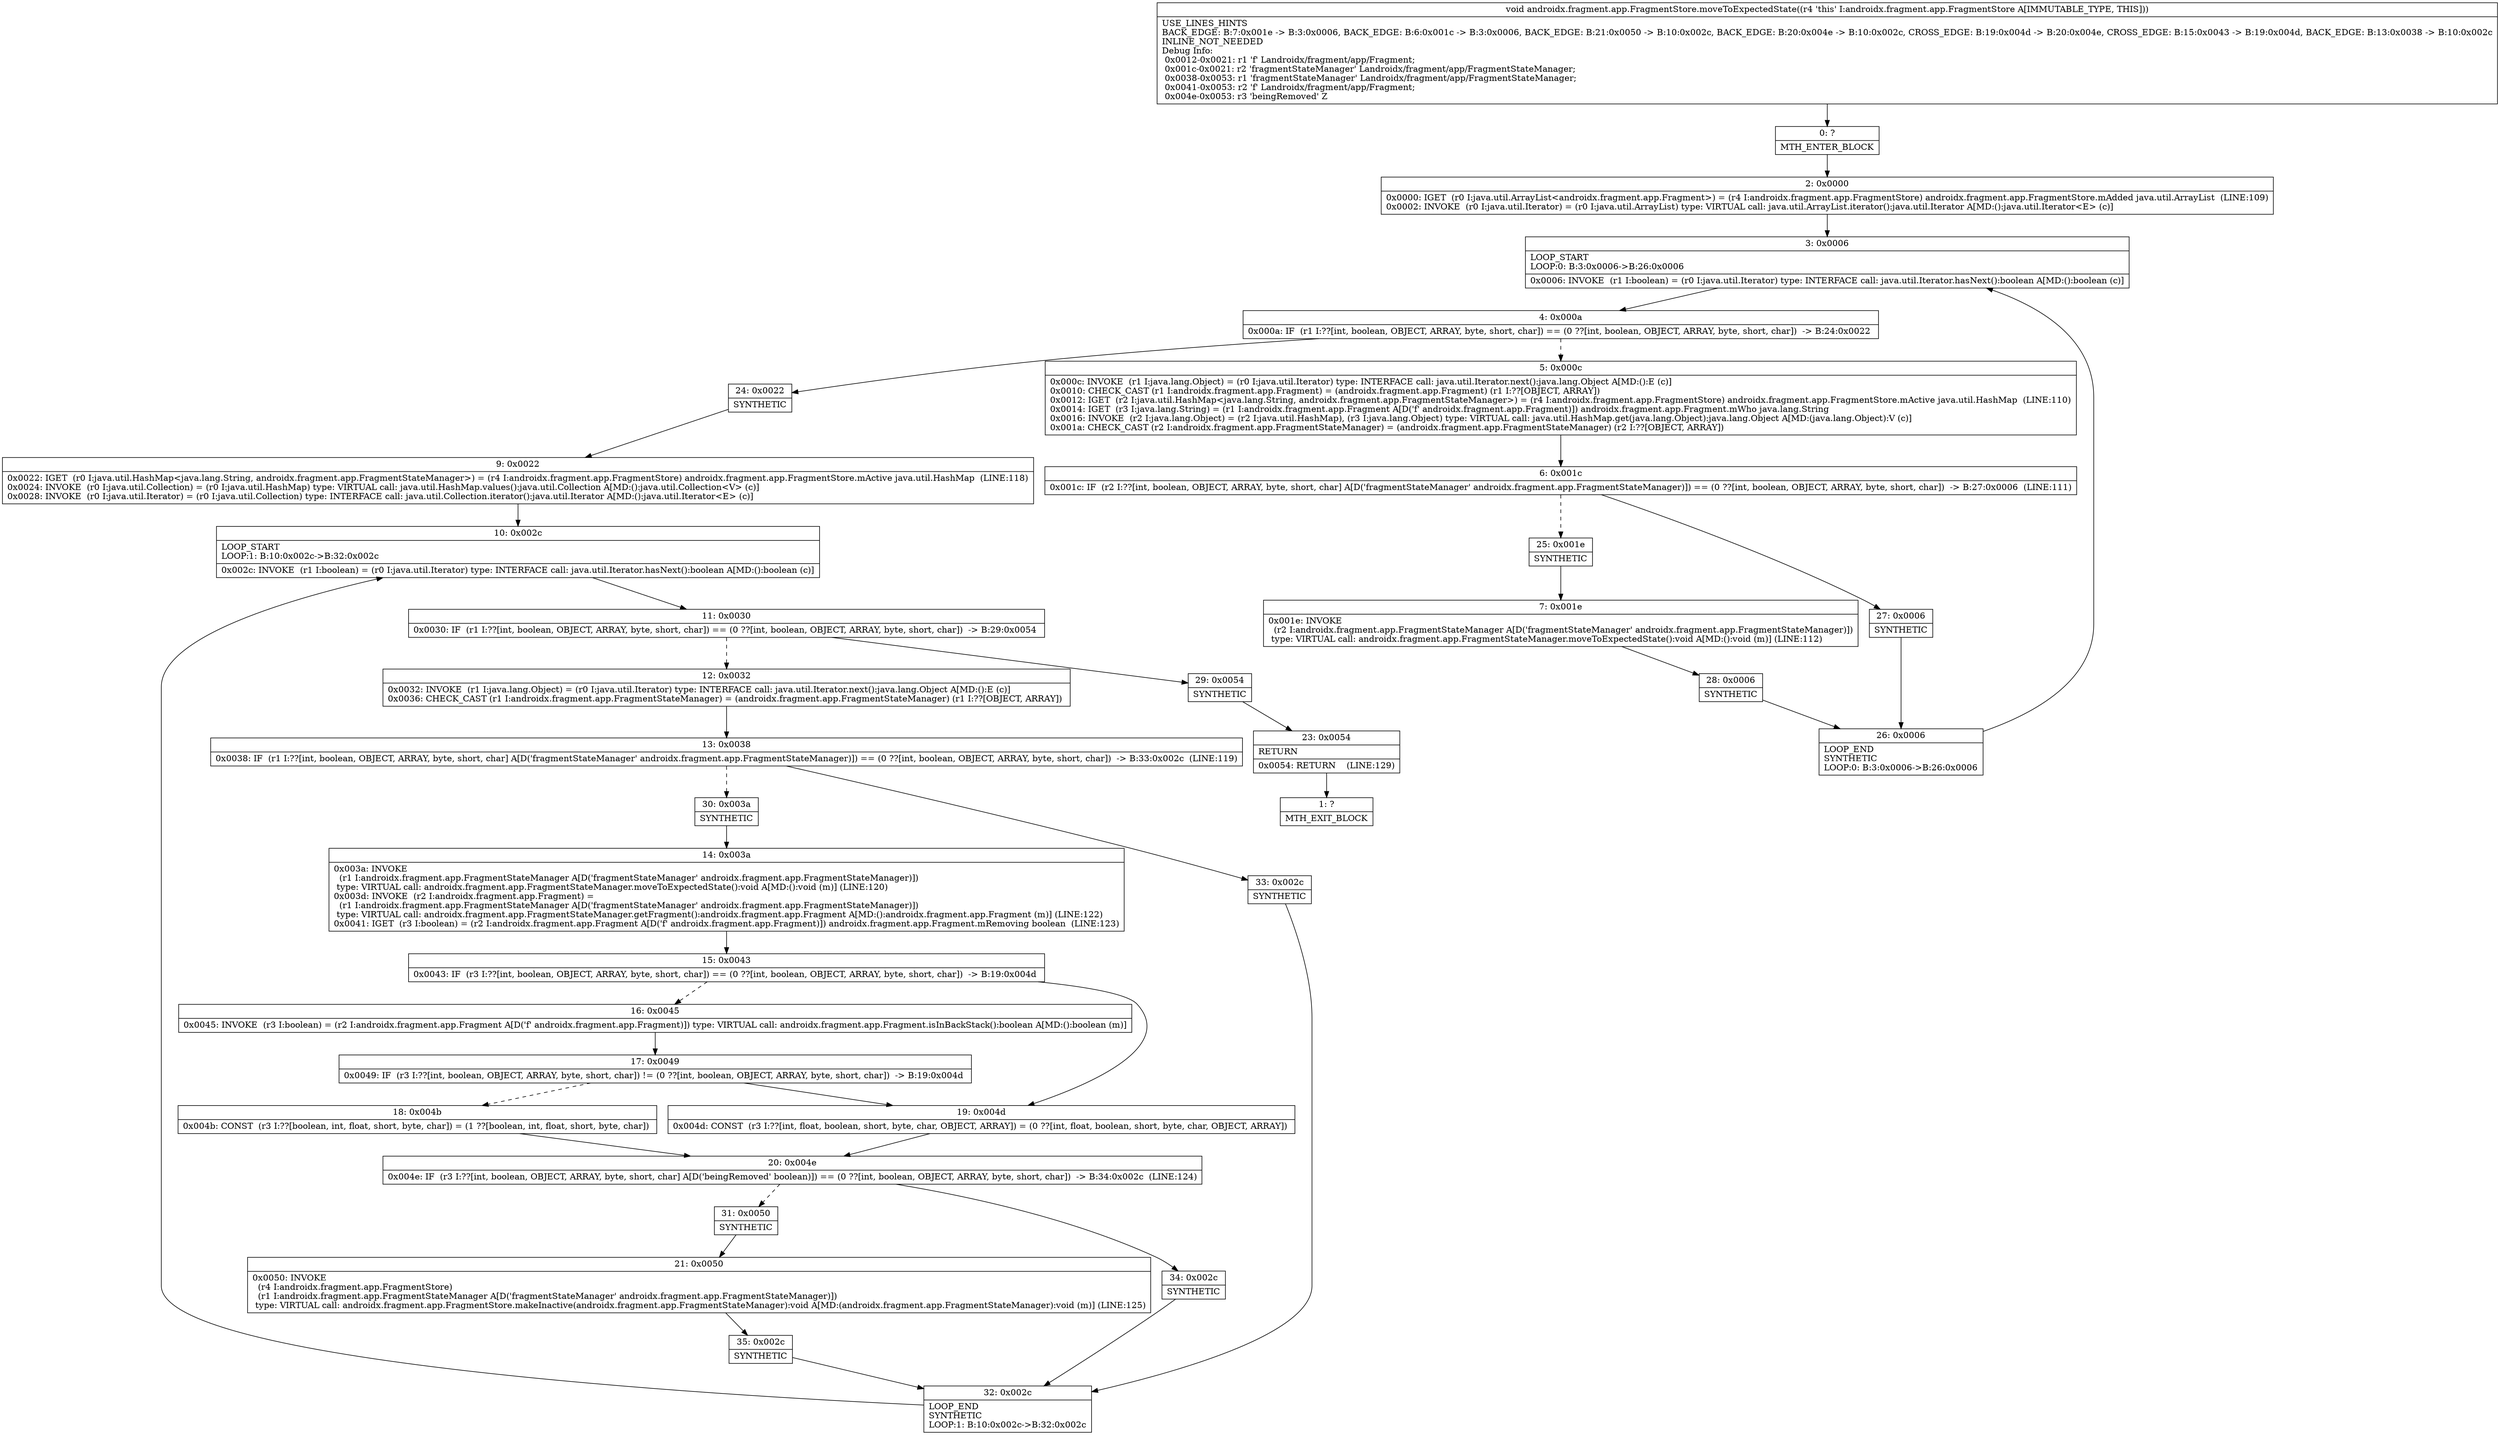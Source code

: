 digraph "CFG forandroidx.fragment.app.FragmentStore.moveToExpectedState()V" {
Node_0 [shape=record,label="{0\:\ ?|MTH_ENTER_BLOCK\l}"];
Node_2 [shape=record,label="{2\:\ 0x0000|0x0000: IGET  (r0 I:java.util.ArrayList\<androidx.fragment.app.Fragment\>) = (r4 I:androidx.fragment.app.FragmentStore) androidx.fragment.app.FragmentStore.mAdded java.util.ArrayList  (LINE:109)\l0x0002: INVOKE  (r0 I:java.util.Iterator) = (r0 I:java.util.ArrayList) type: VIRTUAL call: java.util.ArrayList.iterator():java.util.Iterator A[MD:():java.util.Iterator\<E\> (c)]\l}"];
Node_3 [shape=record,label="{3\:\ 0x0006|LOOP_START\lLOOP:0: B:3:0x0006\-\>B:26:0x0006\l|0x0006: INVOKE  (r1 I:boolean) = (r0 I:java.util.Iterator) type: INTERFACE call: java.util.Iterator.hasNext():boolean A[MD:():boolean (c)]\l}"];
Node_4 [shape=record,label="{4\:\ 0x000a|0x000a: IF  (r1 I:??[int, boolean, OBJECT, ARRAY, byte, short, char]) == (0 ??[int, boolean, OBJECT, ARRAY, byte, short, char])  \-\> B:24:0x0022 \l}"];
Node_5 [shape=record,label="{5\:\ 0x000c|0x000c: INVOKE  (r1 I:java.lang.Object) = (r0 I:java.util.Iterator) type: INTERFACE call: java.util.Iterator.next():java.lang.Object A[MD:():E (c)]\l0x0010: CHECK_CAST (r1 I:androidx.fragment.app.Fragment) = (androidx.fragment.app.Fragment) (r1 I:??[OBJECT, ARRAY]) \l0x0012: IGET  (r2 I:java.util.HashMap\<java.lang.String, androidx.fragment.app.FragmentStateManager\>) = (r4 I:androidx.fragment.app.FragmentStore) androidx.fragment.app.FragmentStore.mActive java.util.HashMap  (LINE:110)\l0x0014: IGET  (r3 I:java.lang.String) = (r1 I:androidx.fragment.app.Fragment A[D('f' androidx.fragment.app.Fragment)]) androidx.fragment.app.Fragment.mWho java.lang.String \l0x0016: INVOKE  (r2 I:java.lang.Object) = (r2 I:java.util.HashMap), (r3 I:java.lang.Object) type: VIRTUAL call: java.util.HashMap.get(java.lang.Object):java.lang.Object A[MD:(java.lang.Object):V (c)]\l0x001a: CHECK_CAST (r2 I:androidx.fragment.app.FragmentStateManager) = (androidx.fragment.app.FragmentStateManager) (r2 I:??[OBJECT, ARRAY]) \l}"];
Node_6 [shape=record,label="{6\:\ 0x001c|0x001c: IF  (r2 I:??[int, boolean, OBJECT, ARRAY, byte, short, char] A[D('fragmentStateManager' androidx.fragment.app.FragmentStateManager)]) == (0 ??[int, boolean, OBJECT, ARRAY, byte, short, char])  \-\> B:27:0x0006  (LINE:111)\l}"];
Node_25 [shape=record,label="{25\:\ 0x001e|SYNTHETIC\l}"];
Node_7 [shape=record,label="{7\:\ 0x001e|0x001e: INVOKE  \l  (r2 I:androidx.fragment.app.FragmentStateManager A[D('fragmentStateManager' androidx.fragment.app.FragmentStateManager)])\l type: VIRTUAL call: androidx.fragment.app.FragmentStateManager.moveToExpectedState():void A[MD:():void (m)] (LINE:112)\l}"];
Node_28 [shape=record,label="{28\:\ 0x0006|SYNTHETIC\l}"];
Node_26 [shape=record,label="{26\:\ 0x0006|LOOP_END\lSYNTHETIC\lLOOP:0: B:3:0x0006\-\>B:26:0x0006\l}"];
Node_27 [shape=record,label="{27\:\ 0x0006|SYNTHETIC\l}"];
Node_24 [shape=record,label="{24\:\ 0x0022|SYNTHETIC\l}"];
Node_9 [shape=record,label="{9\:\ 0x0022|0x0022: IGET  (r0 I:java.util.HashMap\<java.lang.String, androidx.fragment.app.FragmentStateManager\>) = (r4 I:androidx.fragment.app.FragmentStore) androidx.fragment.app.FragmentStore.mActive java.util.HashMap  (LINE:118)\l0x0024: INVOKE  (r0 I:java.util.Collection) = (r0 I:java.util.HashMap) type: VIRTUAL call: java.util.HashMap.values():java.util.Collection A[MD:():java.util.Collection\<V\> (c)]\l0x0028: INVOKE  (r0 I:java.util.Iterator) = (r0 I:java.util.Collection) type: INTERFACE call: java.util.Collection.iterator():java.util.Iterator A[MD:():java.util.Iterator\<E\> (c)]\l}"];
Node_10 [shape=record,label="{10\:\ 0x002c|LOOP_START\lLOOP:1: B:10:0x002c\-\>B:32:0x002c\l|0x002c: INVOKE  (r1 I:boolean) = (r0 I:java.util.Iterator) type: INTERFACE call: java.util.Iterator.hasNext():boolean A[MD:():boolean (c)]\l}"];
Node_11 [shape=record,label="{11\:\ 0x0030|0x0030: IF  (r1 I:??[int, boolean, OBJECT, ARRAY, byte, short, char]) == (0 ??[int, boolean, OBJECT, ARRAY, byte, short, char])  \-\> B:29:0x0054 \l}"];
Node_12 [shape=record,label="{12\:\ 0x0032|0x0032: INVOKE  (r1 I:java.lang.Object) = (r0 I:java.util.Iterator) type: INTERFACE call: java.util.Iterator.next():java.lang.Object A[MD:():E (c)]\l0x0036: CHECK_CAST (r1 I:androidx.fragment.app.FragmentStateManager) = (androidx.fragment.app.FragmentStateManager) (r1 I:??[OBJECT, ARRAY]) \l}"];
Node_13 [shape=record,label="{13\:\ 0x0038|0x0038: IF  (r1 I:??[int, boolean, OBJECT, ARRAY, byte, short, char] A[D('fragmentStateManager' androidx.fragment.app.FragmentStateManager)]) == (0 ??[int, boolean, OBJECT, ARRAY, byte, short, char])  \-\> B:33:0x002c  (LINE:119)\l}"];
Node_30 [shape=record,label="{30\:\ 0x003a|SYNTHETIC\l}"];
Node_14 [shape=record,label="{14\:\ 0x003a|0x003a: INVOKE  \l  (r1 I:androidx.fragment.app.FragmentStateManager A[D('fragmentStateManager' androidx.fragment.app.FragmentStateManager)])\l type: VIRTUAL call: androidx.fragment.app.FragmentStateManager.moveToExpectedState():void A[MD:():void (m)] (LINE:120)\l0x003d: INVOKE  (r2 I:androidx.fragment.app.Fragment) = \l  (r1 I:androidx.fragment.app.FragmentStateManager A[D('fragmentStateManager' androidx.fragment.app.FragmentStateManager)])\l type: VIRTUAL call: androidx.fragment.app.FragmentStateManager.getFragment():androidx.fragment.app.Fragment A[MD:():androidx.fragment.app.Fragment (m)] (LINE:122)\l0x0041: IGET  (r3 I:boolean) = (r2 I:androidx.fragment.app.Fragment A[D('f' androidx.fragment.app.Fragment)]) androidx.fragment.app.Fragment.mRemoving boolean  (LINE:123)\l}"];
Node_15 [shape=record,label="{15\:\ 0x0043|0x0043: IF  (r3 I:??[int, boolean, OBJECT, ARRAY, byte, short, char]) == (0 ??[int, boolean, OBJECT, ARRAY, byte, short, char])  \-\> B:19:0x004d \l}"];
Node_16 [shape=record,label="{16\:\ 0x0045|0x0045: INVOKE  (r3 I:boolean) = (r2 I:androidx.fragment.app.Fragment A[D('f' androidx.fragment.app.Fragment)]) type: VIRTUAL call: androidx.fragment.app.Fragment.isInBackStack():boolean A[MD:():boolean (m)]\l}"];
Node_17 [shape=record,label="{17\:\ 0x0049|0x0049: IF  (r3 I:??[int, boolean, OBJECT, ARRAY, byte, short, char]) != (0 ??[int, boolean, OBJECT, ARRAY, byte, short, char])  \-\> B:19:0x004d \l}"];
Node_18 [shape=record,label="{18\:\ 0x004b|0x004b: CONST  (r3 I:??[boolean, int, float, short, byte, char]) = (1 ??[boolean, int, float, short, byte, char]) \l}"];
Node_20 [shape=record,label="{20\:\ 0x004e|0x004e: IF  (r3 I:??[int, boolean, OBJECT, ARRAY, byte, short, char] A[D('beingRemoved' boolean)]) == (0 ??[int, boolean, OBJECT, ARRAY, byte, short, char])  \-\> B:34:0x002c  (LINE:124)\l}"];
Node_31 [shape=record,label="{31\:\ 0x0050|SYNTHETIC\l}"];
Node_21 [shape=record,label="{21\:\ 0x0050|0x0050: INVOKE  \l  (r4 I:androidx.fragment.app.FragmentStore)\l  (r1 I:androidx.fragment.app.FragmentStateManager A[D('fragmentStateManager' androidx.fragment.app.FragmentStateManager)])\l type: VIRTUAL call: androidx.fragment.app.FragmentStore.makeInactive(androidx.fragment.app.FragmentStateManager):void A[MD:(androidx.fragment.app.FragmentStateManager):void (m)] (LINE:125)\l}"];
Node_35 [shape=record,label="{35\:\ 0x002c|SYNTHETIC\l}"];
Node_32 [shape=record,label="{32\:\ 0x002c|LOOP_END\lSYNTHETIC\lLOOP:1: B:10:0x002c\-\>B:32:0x002c\l}"];
Node_34 [shape=record,label="{34\:\ 0x002c|SYNTHETIC\l}"];
Node_19 [shape=record,label="{19\:\ 0x004d|0x004d: CONST  (r3 I:??[int, float, boolean, short, byte, char, OBJECT, ARRAY]) = (0 ??[int, float, boolean, short, byte, char, OBJECT, ARRAY]) \l}"];
Node_33 [shape=record,label="{33\:\ 0x002c|SYNTHETIC\l}"];
Node_29 [shape=record,label="{29\:\ 0x0054|SYNTHETIC\l}"];
Node_23 [shape=record,label="{23\:\ 0x0054|RETURN\l|0x0054: RETURN    (LINE:129)\l}"];
Node_1 [shape=record,label="{1\:\ ?|MTH_EXIT_BLOCK\l}"];
MethodNode[shape=record,label="{void androidx.fragment.app.FragmentStore.moveToExpectedState((r4 'this' I:androidx.fragment.app.FragmentStore A[IMMUTABLE_TYPE, THIS]))  | USE_LINES_HINTS\lBACK_EDGE: B:7:0x001e \-\> B:3:0x0006, BACK_EDGE: B:6:0x001c \-\> B:3:0x0006, BACK_EDGE: B:21:0x0050 \-\> B:10:0x002c, BACK_EDGE: B:20:0x004e \-\> B:10:0x002c, CROSS_EDGE: B:19:0x004d \-\> B:20:0x004e, CROSS_EDGE: B:15:0x0043 \-\> B:19:0x004d, BACK_EDGE: B:13:0x0038 \-\> B:10:0x002c\lINLINE_NOT_NEEDED\lDebug Info:\l  0x0012\-0x0021: r1 'f' Landroidx\/fragment\/app\/Fragment;\l  0x001c\-0x0021: r2 'fragmentStateManager' Landroidx\/fragment\/app\/FragmentStateManager;\l  0x0038\-0x0053: r1 'fragmentStateManager' Landroidx\/fragment\/app\/FragmentStateManager;\l  0x0041\-0x0053: r2 'f' Landroidx\/fragment\/app\/Fragment;\l  0x004e\-0x0053: r3 'beingRemoved' Z\l}"];
MethodNode -> Node_0;Node_0 -> Node_2;
Node_2 -> Node_3;
Node_3 -> Node_4;
Node_4 -> Node_5[style=dashed];
Node_4 -> Node_24;
Node_5 -> Node_6;
Node_6 -> Node_25[style=dashed];
Node_6 -> Node_27;
Node_25 -> Node_7;
Node_7 -> Node_28;
Node_28 -> Node_26;
Node_26 -> Node_3;
Node_27 -> Node_26;
Node_24 -> Node_9;
Node_9 -> Node_10;
Node_10 -> Node_11;
Node_11 -> Node_12[style=dashed];
Node_11 -> Node_29;
Node_12 -> Node_13;
Node_13 -> Node_30[style=dashed];
Node_13 -> Node_33;
Node_30 -> Node_14;
Node_14 -> Node_15;
Node_15 -> Node_16[style=dashed];
Node_15 -> Node_19;
Node_16 -> Node_17;
Node_17 -> Node_18[style=dashed];
Node_17 -> Node_19;
Node_18 -> Node_20;
Node_20 -> Node_31[style=dashed];
Node_20 -> Node_34;
Node_31 -> Node_21;
Node_21 -> Node_35;
Node_35 -> Node_32;
Node_32 -> Node_10;
Node_34 -> Node_32;
Node_19 -> Node_20;
Node_33 -> Node_32;
Node_29 -> Node_23;
Node_23 -> Node_1;
}

